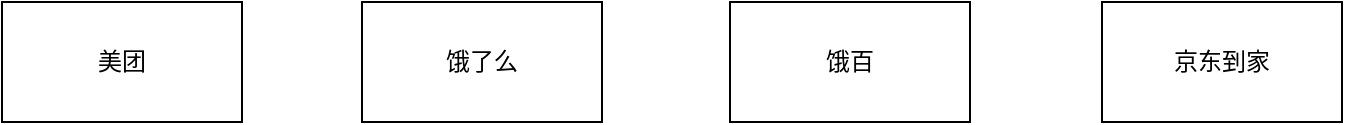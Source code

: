 <mxfile version="15.9.1" type="github">
  <diagram id="DorsyRQs4nNyiqoCba-u" name="第 1 页">
    <mxGraphModel dx="946" dy="611" grid="1" gridSize="10" guides="1" tooltips="1" connect="1" arrows="1" fold="1" page="1" pageScale="1" pageWidth="827" pageHeight="1169" math="0" shadow="0">
      <root>
        <mxCell id="0" />
        <mxCell id="1" parent="0" />
        <mxCell id="0lhc6IeuRcLtqRtQlkX6-1" value="美团" style="rounded=0;whiteSpace=wrap;html=1;" vertex="1" parent="1">
          <mxGeometry x="50" y="50" width="120" height="60" as="geometry" />
        </mxCell>
        <mxCell id="0lhc6IeuRcLtqRtQlkX6-2" value="饿了么" style="rounded=0;whiteSpace=wrap;html=1;" vertex="1" parent="1">
          <mxGeometry x="230" y="50" width="120" height="60" as="geometry" />
        </mxCell>
        <mxCell id="0lhc6IeuRcLtqRtQlkX6-3" value="饿百" style="rounded=0;whiteSpace=wrap;html=1;" vertex="1" parent="1">
          <mxGeometry x="414" y="50" width="120" height="60" as="geometry" />
        </mxCell>
        <mxCell id="0lhc6IeuRcLtqRtQlkX6-4" value="京东到家" style="rounded=0;whiteSpace=wrap;html=1;" vertex="1" parent="1">
          <mxGeometry x="600" y="50" width="120" height="60" as="geometry" />
        </mxCell>
      </root>
    </mxGraphModel>
  </diagram>
</mxfile>
